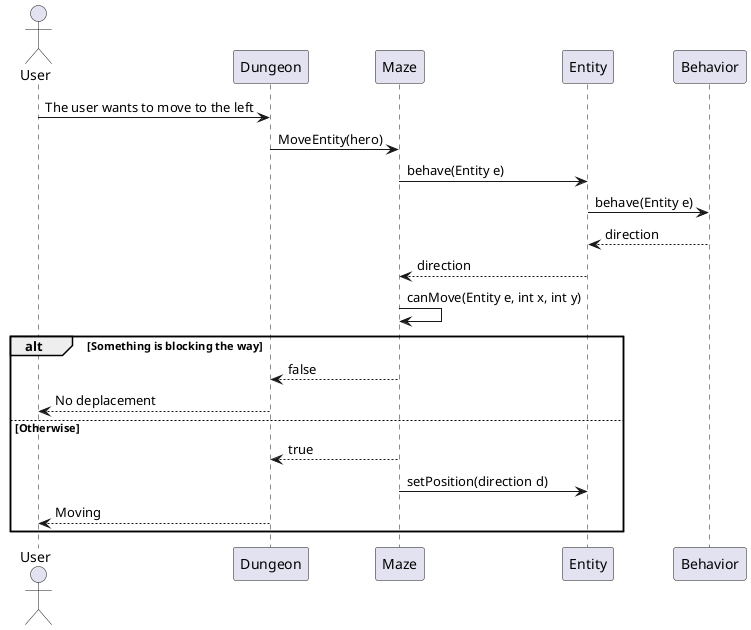 @startuml
Actor User
User -> Dungeon : The user wants to move to the left
Dungeon -> Maze : MoveEntity(hero)
Maze -> Entity : behave(Entity e)
Entity -> Behavior : behave(Entity e)
Behavior --> Entity : direction
Entity --> Maze : direction
Maze -> Maze : canMove(Entity e, int x, int y)
alt Something is blocking the way
    Maze --> Dungeon : false
    Dungeon --> User : No deplacement
else Otherwise
Maze --> Dungeon : true
Maze -> Entity : setPosition(direction d)
Dungeon --> User : Moving
end
@enduml